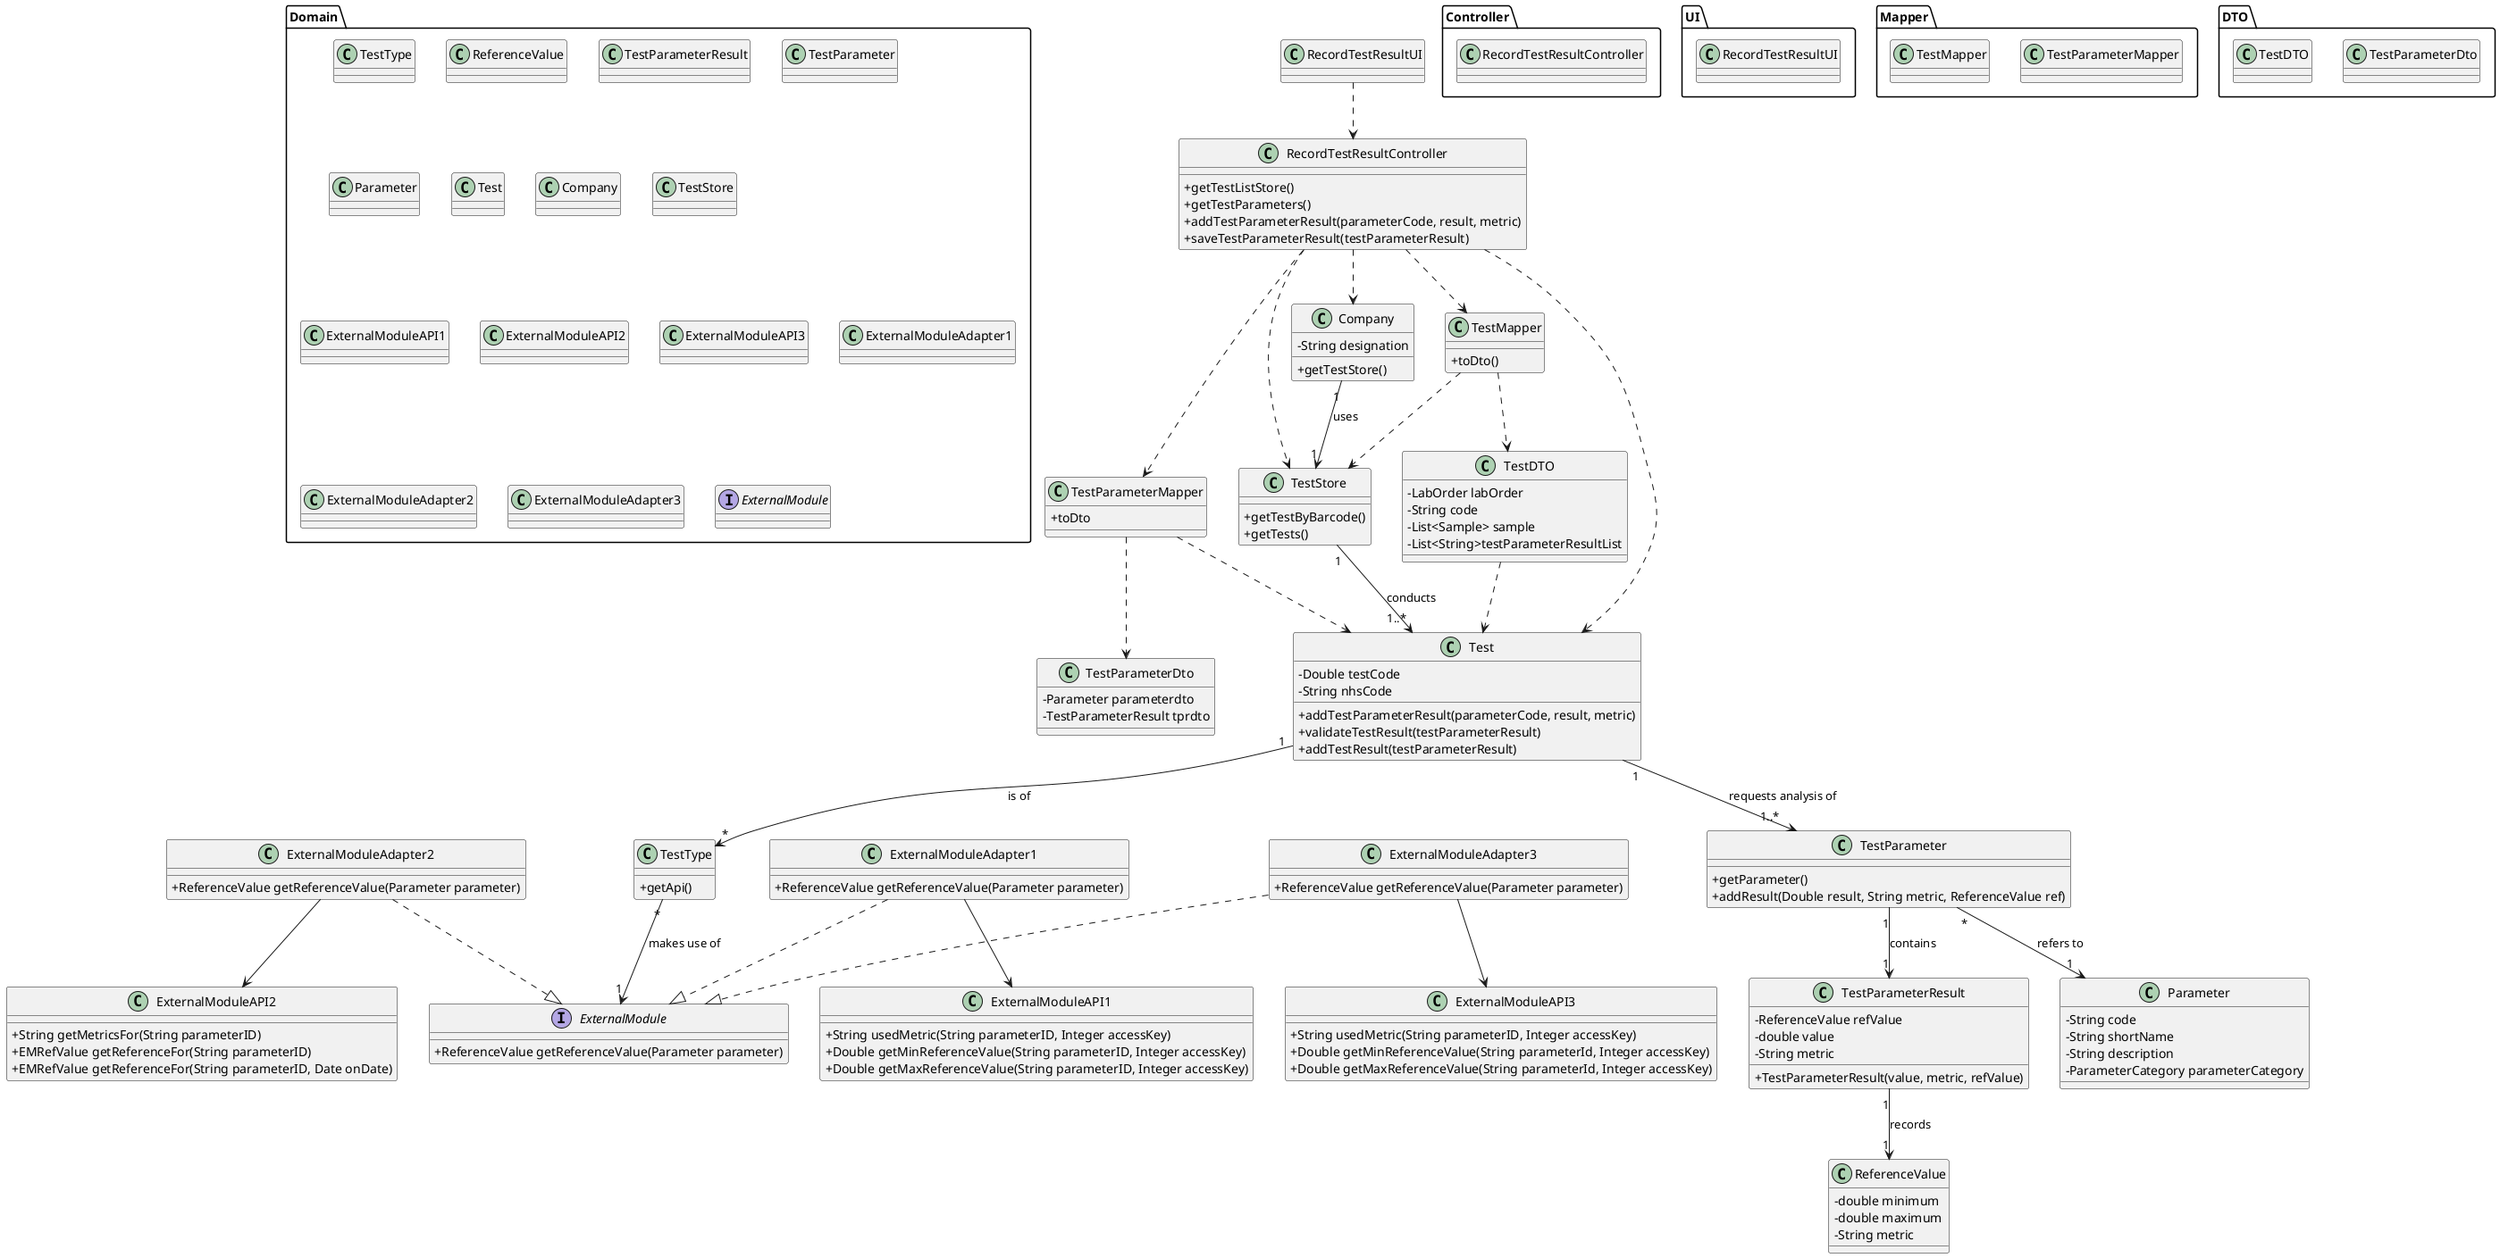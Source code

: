 @startuml
skinparam classAttributeIconSize 0


package "Domain" {
class TestType
class ReferenceValue
class TestParameterResult
class TestParameter
class Parameter
class Test
class Company
class TestStore
class ExternalModuleAPI1
class ExternalModuleAPI2
class ExternalModuleAPI3
class ExternalModuleAdapter1
class ExternalModuleAdapter2
class ExternalModuleAdapter3
interface ExternalModule
}

package "Controller" {
class RecordTestResultController
}

package "UI" {
class RecordTestResultUI
}

package "Mapper" {
class TestParameterMapper
class TestMapper
}

package "DTO" {
class TestParameterDto
class TestDTO
}

interface ExternalModule{
+ReferenceValue getReferenceValue(Parameter parameter)
}


class ExternalModuleAPI1{
+String usedMetric(String parameterID, Integer accessKey)
+Double getMinReferenceValue(String parameterID, Integer accessKey)
+Double getMaxReferenceValue(String parameterID, Integer accessKey)
}

class ExternalModuleAPI2{
+String getMetricsFor(String parameterID)
+EMRefValue getReferenceFor(String parameterID)
+EMRefValue getReferenceFor(String parameterID, Date onDate)
}

class ExternalModuleAPI3{
+String usedMetric(String parameterID, Integer accessKey)
+Double getMinReferenceValue(String parameterId, Integer accessKey)
+Double getMaxReferenceValue(String parameterId, Integer accessKey)
}

class ExternalModuleAdapter1{
+ReferenceValue getReferenceValue(Parameter parameter)
}

class ExternalModuleAdapter2{
+ReferenceValue getReferenceValue(Parameter parameter)
}

class ExternalModuleAdapter3{
+ReferenceValue getReferenceValue(Parameter parameter)
}

class TestParameterMapper{
+toDto
}

class TestParameterDto{
-Parameter parameterdto
-TestParameterResult tprdto
}

class TestType{
+getApi()
}

class TestDTO{
-LabOrder labOrder
-String code
-List<Sample> sample
-List<String>testParameterResultList

}
class ReferenceValue{
-double minimum
-double maximum
-String metric
}
class TestParameterResult{
  -ReferenceValue refValue
  -double value
  -String metric
  +TestParameterResult(value, metric, refValue)
}
class TestParameter{
  +getParameter()
  +addResult(Double result, String metric, ReferenceValue ref)
}

class Parameter{
-String code
-String shortName
-String description
-ParameterCategory parameterCategory
}

class Test {
  -Double testCode
  -String nhsCode
  +addTestParameterResult(parameterCode, result, metric)
  +validateTestResult(testParameterResult)
  +addTestResult(testParameterResult)

}


class TestStore{
   +getTestByBarcode()
   +getTests()
}

class Company {
  -String designation
  +getTestStore()

}


class RecordTestResultController {
    +getTestListStore()
    +getTestParameters()
    +addTestParameterResult(parameterCode, result, metric)
    +saveTestParameterResult(testParameterResult)
}


class RecordTestResultUI {

}

class TestMapper{
+toDto()
}


RecordTestResultUI ..> RecordTestResultController
RecordTestResultController ..> TestStore
RecordTestResultController ..> Company
Company "1" --> "1" TestStore: uses
TestStore "1" --> "1..*" Test: conducts
RecordTestResultController ..> TestMapper
TestMapper ..> TestStore
Test "1" --> "1..*" TestParameter: requests analysis of
TestParameter "*" --> "1" Parameter: refers to
TestParameter "1" --> "1" TestParameterResult: contains
TestParameterResult "1" --> "1" ReferenceValue: records
ExternalModuleAdapter1 ..|> ExternalModule
ExternalModuleAdapter2 ..|> ExternalModule
ExternalModuleAdapter3 ..|> ExternalModule
Test "1" --> "*" TestType: is of
TestType "*" --> "1" ExternalModule: makes use of
RecordTestResultController  ..>  Test
RecordTestResultController ...> TestParameterMapper
ExternalModuleAdapter1 --> ExternalModuleAPI1
ExternalModuleAdapter2 --> ExternalModuleAPI2
ExternalModuleAdapter3 --> ExternalModuleAPI3
TestMapper ..> TestDTO
TestParameterMapper ..> TestParameterDto
TestDTO ..> Test
TestParameterMapper ..> Test

@enduml